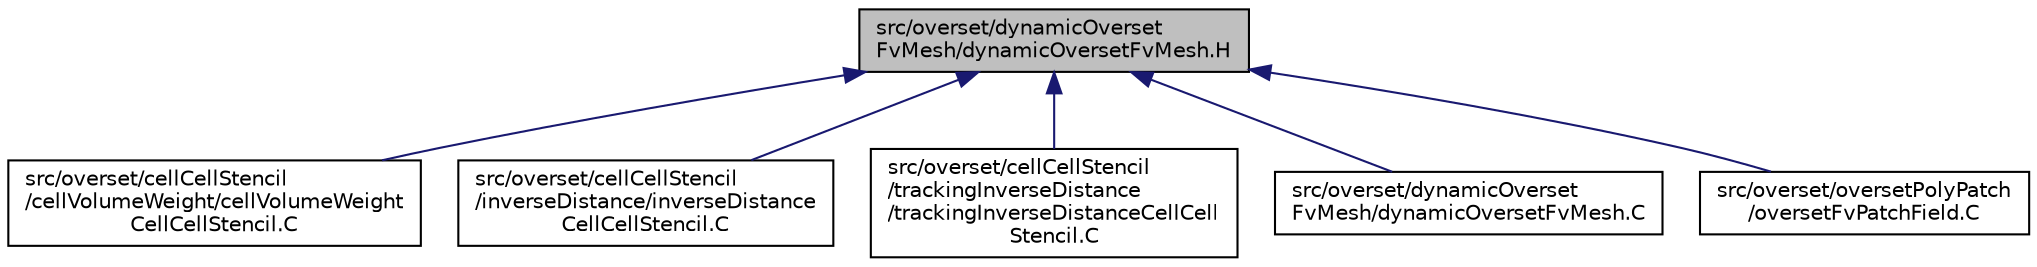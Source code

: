 digraph "src/overset/dynamicOversetFvMesh/dynamicOversetFvMesh.H"
{
  bgcolor="transparent";
  edge [fontname="Helvetica",fontsize="10",labelfontname="Helvetica",labelfontsize="10"];
  node [fontname="Helvetica",fontsize="10",shape=record];
  Node1 [label="src/overset/dynamicOverset\lFvMesh/dynamicOversetFvMesh.H",height=0.2,width=0.4,color="black", fillcolor="grey75", style="filled" fontcolor="black"];
  Node1 -> Node2 [dir="back",color="midnightblue",fontsize="10",style="solid",fontname="Helvetica"];
  Node2 [label="src/overset/cellCellStencil\l/cellVolumeWeight/cellVolumeWeight\lCellCellStencil.C",height=0.2,width=0.4,color="black",URL="$cellVolumeWeightCellCellStencil_8C.html"];
  Node1 -> Node3 [dir="back",color="midnightblue",fontsize="10",style="solid",fontname="Helvetica"];
  Node3 [label="src/overset/cellCellStencil\l/inverseDistance/inverseDistance\lCellCellStencil.C",height=0.2,width=0.4,color="black",URL="$inverseDistanceCellCellStencil_8C.html"];
  Node1 -> Node4 [dir="back",color="midnightblue",fontsize="10",style="solid",fontname="Helvetica"];
  Node4 [label="src/overset/cellCellStencil\l/trackingInverseDistance\l/trackingInverseDistanceCellCell\lStencil.C",height=0.2,width=0.4,color="black",URL="$trackingInverseDistanceCellCellStencil_8C.html"];
  Node1 -> Node5 [dir="back",color="midnightblue",fontsize="10",style="solid",fontname="Helvetica"];
  Node5 [label="src/overset/dynamicOverset\lFvMesh/dynamicOversetFvMesh.C",height=0.2,width=0.4,color="black",URL="$dynamicOversetFvMesh_8C.html"];
  Node1 -> Node6 [dir="back",color="midnightblue",fontsize="10",style="solid",fontname="Helvetica"];
  Node6 [label="src/overset/oversetPolyPatch\l/oversetFvPatchField.C",height=0.2,width=0.4,color="black",URL="$oversetFvPatchField_8C.html"];
}
